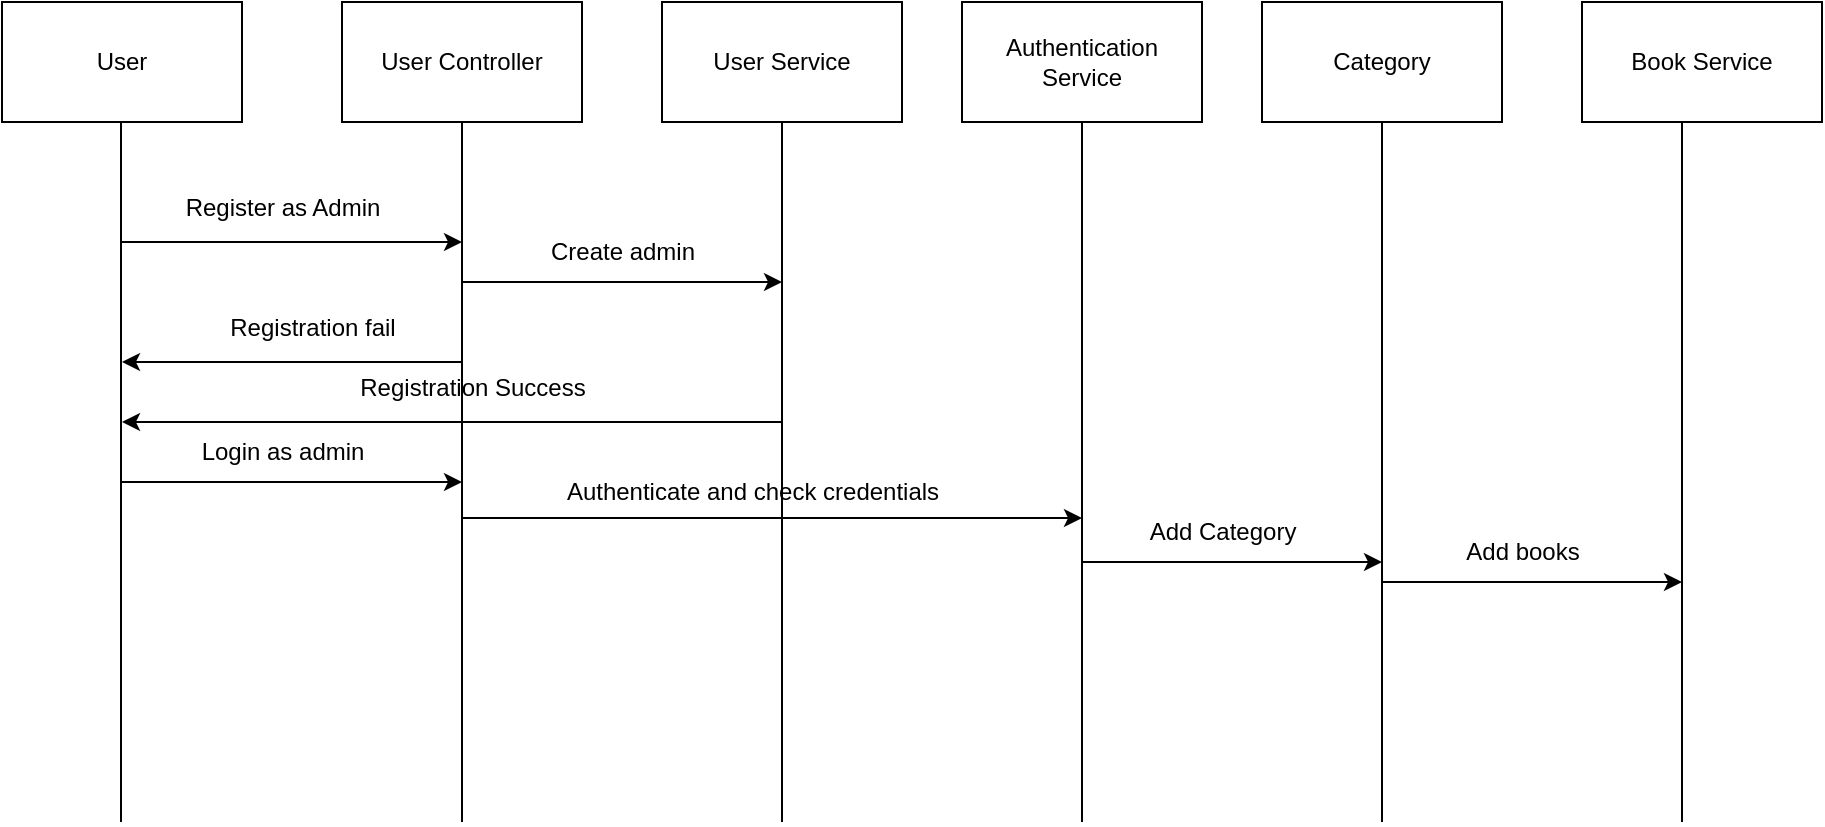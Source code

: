 <mxfile version="24.6.4" type="device">
  <diagram name="Page-1" id="juc_hf7gzotdQnd-5DKr">
    <mxGraphModel dx="1114" dy="600" grid="1" gridSize="10" guides="1" tooltips="1" connect="1" arrows="1" fold="1" page="1" pageScale="1" pageWidth="1169" pageHeight="827" math="0" shadow="0">
      <root>
        <mxCell id="0" />
        <mxCell id="1" parent="0" />
        <mxCell id="-Hec8nqf6AqBFc2i3IIP-1" value="User" style="rounded=0;whiteSpace=wrap;html=1;" vertex="1" parent="1">
          <mxGeometry x="80" y="80" width="120" height="60" as="geometry" />
        </mxCell>
        <mxCell id="-Hec8nqf6AqBFc2i3IIP-2" value="" style="endArrow=none;html=1;rounded=0;" edge="1" parent="1">
          <mxGeometry width="50" height="50" relative="1" as="geometry">
            <mxPoint x="139.5" y="490" as="sourcePoint" />
            <mxPoint x="139.5" y="140" as="targetPoint" />
          </mxGeometry>
        </mxCell>
        <mxCell id="-Hec8nqf6AqBFc2i3IIP-3" value="" style="endArrow=classic;html=1;rounded=0;" edge="1" parent="1">
          <mxGeometry width="50" height="50" relative="1" as="geometry">
            <mxPoint x="140" y="200" as="sourcePoint" />
            <mxPoint x="310" y="200" as="targetPoint" />
          </mxGeometry>
        </mxCell>
        <mxCell id="-Hec8nqf6AqBFc2i3IIP-4" value="Register as Admin&lt;div&gt;&lt;br&gt;&lt;/div&gt;" style="text;html=1;align=center;verticalAlign=middle;resizable=0;points=[];autosize=1;strokeColor=none;fillColor=none;" vertex="1" parent="1">
          <mxGeometry x="160" y="170" width="120" height="40" as="geometry" />
        </mxCell>
        <mxCell id="-Hec8nqf6AqBFc2i3IIP-7" value="User Controller" style="rounded=0;whiteSpace=wrap;html=1;" vertex="1" parent="1">
          <mxGeometry x="250" y="80" width="120" height="60" as="geometry" />
        </mxCell>
        <mxCell id="-Hec8nqf6AqBFc2i3IIP-8" value="User Service" style="rounded=0;whiteSpace=wrap;html=1;" vertex="1" parent="1">
          <mxGeometry x="410" y="80" width="120" height="60" as="geometry" />
        </mxCell>
        <mxCell id="-Hec8nqf6AqBFc2i3IIP-9" value="" style="endArrow=none;html=1;rounded=0;" edge="1" parent="1">
          <mxGeometry width="50" height="50" relative="1" as="geometry">
            <mxPoint x="310" y="490" as="sourcePoint" />
            <mxPoint x="310" y="140" as="targetPoint" />
          </mxGeometry>
        </mxCell>
        <mxCell id="-Hec8nqf6AqBFc2i3IIP-10" value="" style="endArrow=none;html=1;rounded=0;" edge="1" parent="1">
          <mxGeometry width="50" height="50" relative="1" as="geometry">
            <mxPoint x="470" y="490" as="sourcePoint" />
            <mxPoint x="470" y="140" as="targetPoint" />
          </mxGeometry>
        </mxCell>
        <mxCell id="-Hec8nqf6AqBFc2i3IIP-11" value="Authentication Service" style="rounded=0;whiteSpace=wrap;html=1;" vertex="1" parent="1">
          <mxGeometry x="560" y="80" width="120" height="60" as="geometry" />
        </mxCell>
        <mxCell id="-Hec8nqf6AqBFc2i3IIP-12" value="" style="endArrow=none;html=1;rounded=0;" edge="1" parent="1">
          <mxGeometry width="50" height="50" relative="1" as="geometry">
            <mxPoint x="620" y="490" as="sourcePoint" />
            <mxPoint x="620" y="140" as="targetPoint" />
          </mxGeometry>
        </mxCell>
        <mxCell id="-Hec8nqf6AqBFc2i3IIP-13" value="Category" style="rounded=0;whiteSpace=wrap;html=1;" vertex="1" parent="1">
          <mxGeometry x="710" y="80" width="120" height="60" as="geometry" />
        </mxCell>
        <mxCell id="-Hec8nqf6AqBFc2i3IIP-14" value="" style="endArrow=none;html=1;rounded=0;" edge="1" parent="1">
          <mxGeometry width="50" height="50" relative="1" as="geometry">
            <mxPoint x="770" y="490" as="sourcePoint" />
            <mxPoint x="770" y="140" as="targetPoint" />
          </mxGeometry>
        </mxCell>
        <mxCell id="-Hec8nqf6AqBFc2i3IIP-15" value="Book Service" style="rounded=0;whiteSpace=wrap;html=1;" vertex="1" parent="1">
          <mxGeometry x="870" y="80" width="120" height="60" as="geometry" />
        </mxCell>
        <mxCell id="-Hec8nqf6AqBFc2i3IIP-16" value="" style="endArrow=none;html=1;rounded=0;" edge="1" parent="1">
          <mxGeometry width="50" height="50" relative="1" as="geometry">
            <mxPoint x="920" y="490" as="sourcePoint" />
            <mxPoint x="920" y="140" as="targetPoint" />
          </mxGeometry>
        </mxCell>
        <mxCell id="-Hec8nqf6AqBFc2i3IIP-17" value="" style="endArrow=classic;html=1;rounded=0;" edge="1" parent="1">
          <mxGeometry width="50" height="50" relative="1" as="geometry">
            <mxPoint x="310" y="220" as="sourcePoint" />
            <mxPoint x="470" y="220" as="targetPoint" />
          </mxGeometry>
        </mxCell>
        <mxCell id="-Hec8nqf6AqBFc2i3IIP-18" value="Create admin" style="text;html=1;align=center;verticalAlign=middle;resizable=0;points=[];autosize=1;strokeColor=none;fillColor=none;" vertex="1" parent="1">
          <mxGeometry x="340" y="190" width="100" height="30" as="geometry" />
        </mxCell>
        <mxCell id="-Hec8nqf6AqBFc2i3IIP-19" value="" style="endArrow=classic;html=1;rounded=0;" edge="1" parent="1">
          <mxGeometry width="50" height="50" relative="1" as="geometry">
            <mxPoint x="310" y="260" as="sourcePoint" />
            <mxPoint x="140" y="260" as="targetPoint" />
          </mxGeometry>
        </mxCell>
        <mxCell id="-Hec8nqf6AqBFc2i3IIP-20" value="Registration fail" style="text;html=1;align=center;verticalAlign=middle;resizable=0;points=[];autosize=1;strokeColor=none;fillColor=none;" vertex="1" parent="1">
          <mxGeometry x="180" y="228" width="110" height="30" as="geometry" />
        </mxCell>
        <mxCell id="-Hec8nqf6AqBFc2i3IIP-21" value="" style="endArrow=classic;html=1;rounded=0;" edge="1" parent="1">
          <mxGeometry width="50" height="50" relative="1" as="geometry">
            <mxPoint x="470" y="290" as="sourcePoint" />
            <mxPoint x="140" y="290" as="targetPoint" />
          </mxGeometry>
        </mxCell>
        <mxCell id="-Hec8nqf6AqBFc2i3IIP-22" value="Registration Success" style="text;html=1;align=center;verticalAlign=middle;resizable=0;points=[];autosize=1;strokeColor=none;fillColor=none;" vertex="1" parent="1">
          <mxGeometry x="245" y="258" width="140" height="30" as="geometry" />
        </mxCell>
        <mxCell id="-Hec8nqf6AqBFc2i3IIP-23" value="" style="endArrow=classic;html=1;rounded=0;" edge="1" parent="1">
          <mxGeometry width="50" height="50" relative="1" as="geometry">
            <mxPoint x="140" y="320" as="sourcePoint" />
            <mxPoint x="310" y="320" as="targetPoint" />
          </mxGeometry>
        </mxCell>
        <mxCell id="-Hec8nqf6AqBFc2i3IIP-24" value="Login as admin" style="text;html=1;align=center;verticalAlign=middle;resizable=0;points=[];autosize=1;strokeColor=none;fillColor=none;" vertex="1" parent="1">
          <mxGeometry x="170" y="290" width="100" height="30" as="geometry" />
        </mxCell>
        <mxCell id="-Hec8nqf6AqBFc2i3IIP-25" value="" style="endArrow=classic;html=1;rounded=0;" edge="1" parent="1">
          <mxGeometry width="50" height="50" relative="1" as="geometry">
            <mxPoint x="310" y="338" as="sourcePoint" />
            <mxPoint x="620" y="338" as="targetPoint" />
          </mxGeometry>
        </mxCell>
        <mxCell id="-Hec8nqf6AqBFc2i3IIP-26" value="Authenticate and check credentials" style="text;html=1;align=center;verticalAlign=middle;resizable=0;points=[];autosize=1;strokeColor=none;fillColor=none;" vertex="1" parent="1">
          <mxGeometry x="350" y="310" width="210" height="30" as="geometry" />
        </mxCell>
        <mxCell id="-Hec8nqf6AqBFc2i3IIP-27" value="" style="endArrow=classic;html=1;rounded=0;" edge="1" parent="1">
          <mxGeometry width="50" height="50" relative="1" as="geometry">
            <mxPoint x="620" y="360" as="sourcePoint" />
            <mxPoint x="770" y="360" as="targetPoint" />
          </mxGeometry>
        </mxCell>
        <mxCell id="-Hec8nqf6AqBFc2i3IIP-28" value="Add Category" style="text;html=1;align=center;verticalAlign=middle;resizable=0;points=[];autosize=1;strokeColor=none;fillColor=none;" vertex="1" parent="1">
          <mxGeometry x="640" y="330" width="100" height="30" as="geometry" />
        </mxCell>
        <mxCell id="-Hec8nqf6AqBFc2i3IIP-31" value="" style="endArrow=classic;html=1;rounded=0;" edge="1" parent="1">
          <mxGeometry width="50" height="50" relative="1" as="geometry">
            <mxPoint x="770" y="370" as="sourcePoint" />
            <mxPoint x="920" y="370" as="targetPoint" />
          </mxGeometry>
        </mxCell>
        <mxCell id="-Hec8nqf6AqBFc2i3IIP-32" value="Add books" style="text;html=1;align=center;verticalAlign=middle;resizable=0;points=[];autosize=1;strokeColor=none;fillColor=none;" vertex="1" parent="1">
          <mxGeometry x="800" y="340" width="80" height="30" as="geometry" />
        </mxCell>
      </root>
    </mxGraphModel>
  </diagram>
</mxfile>
